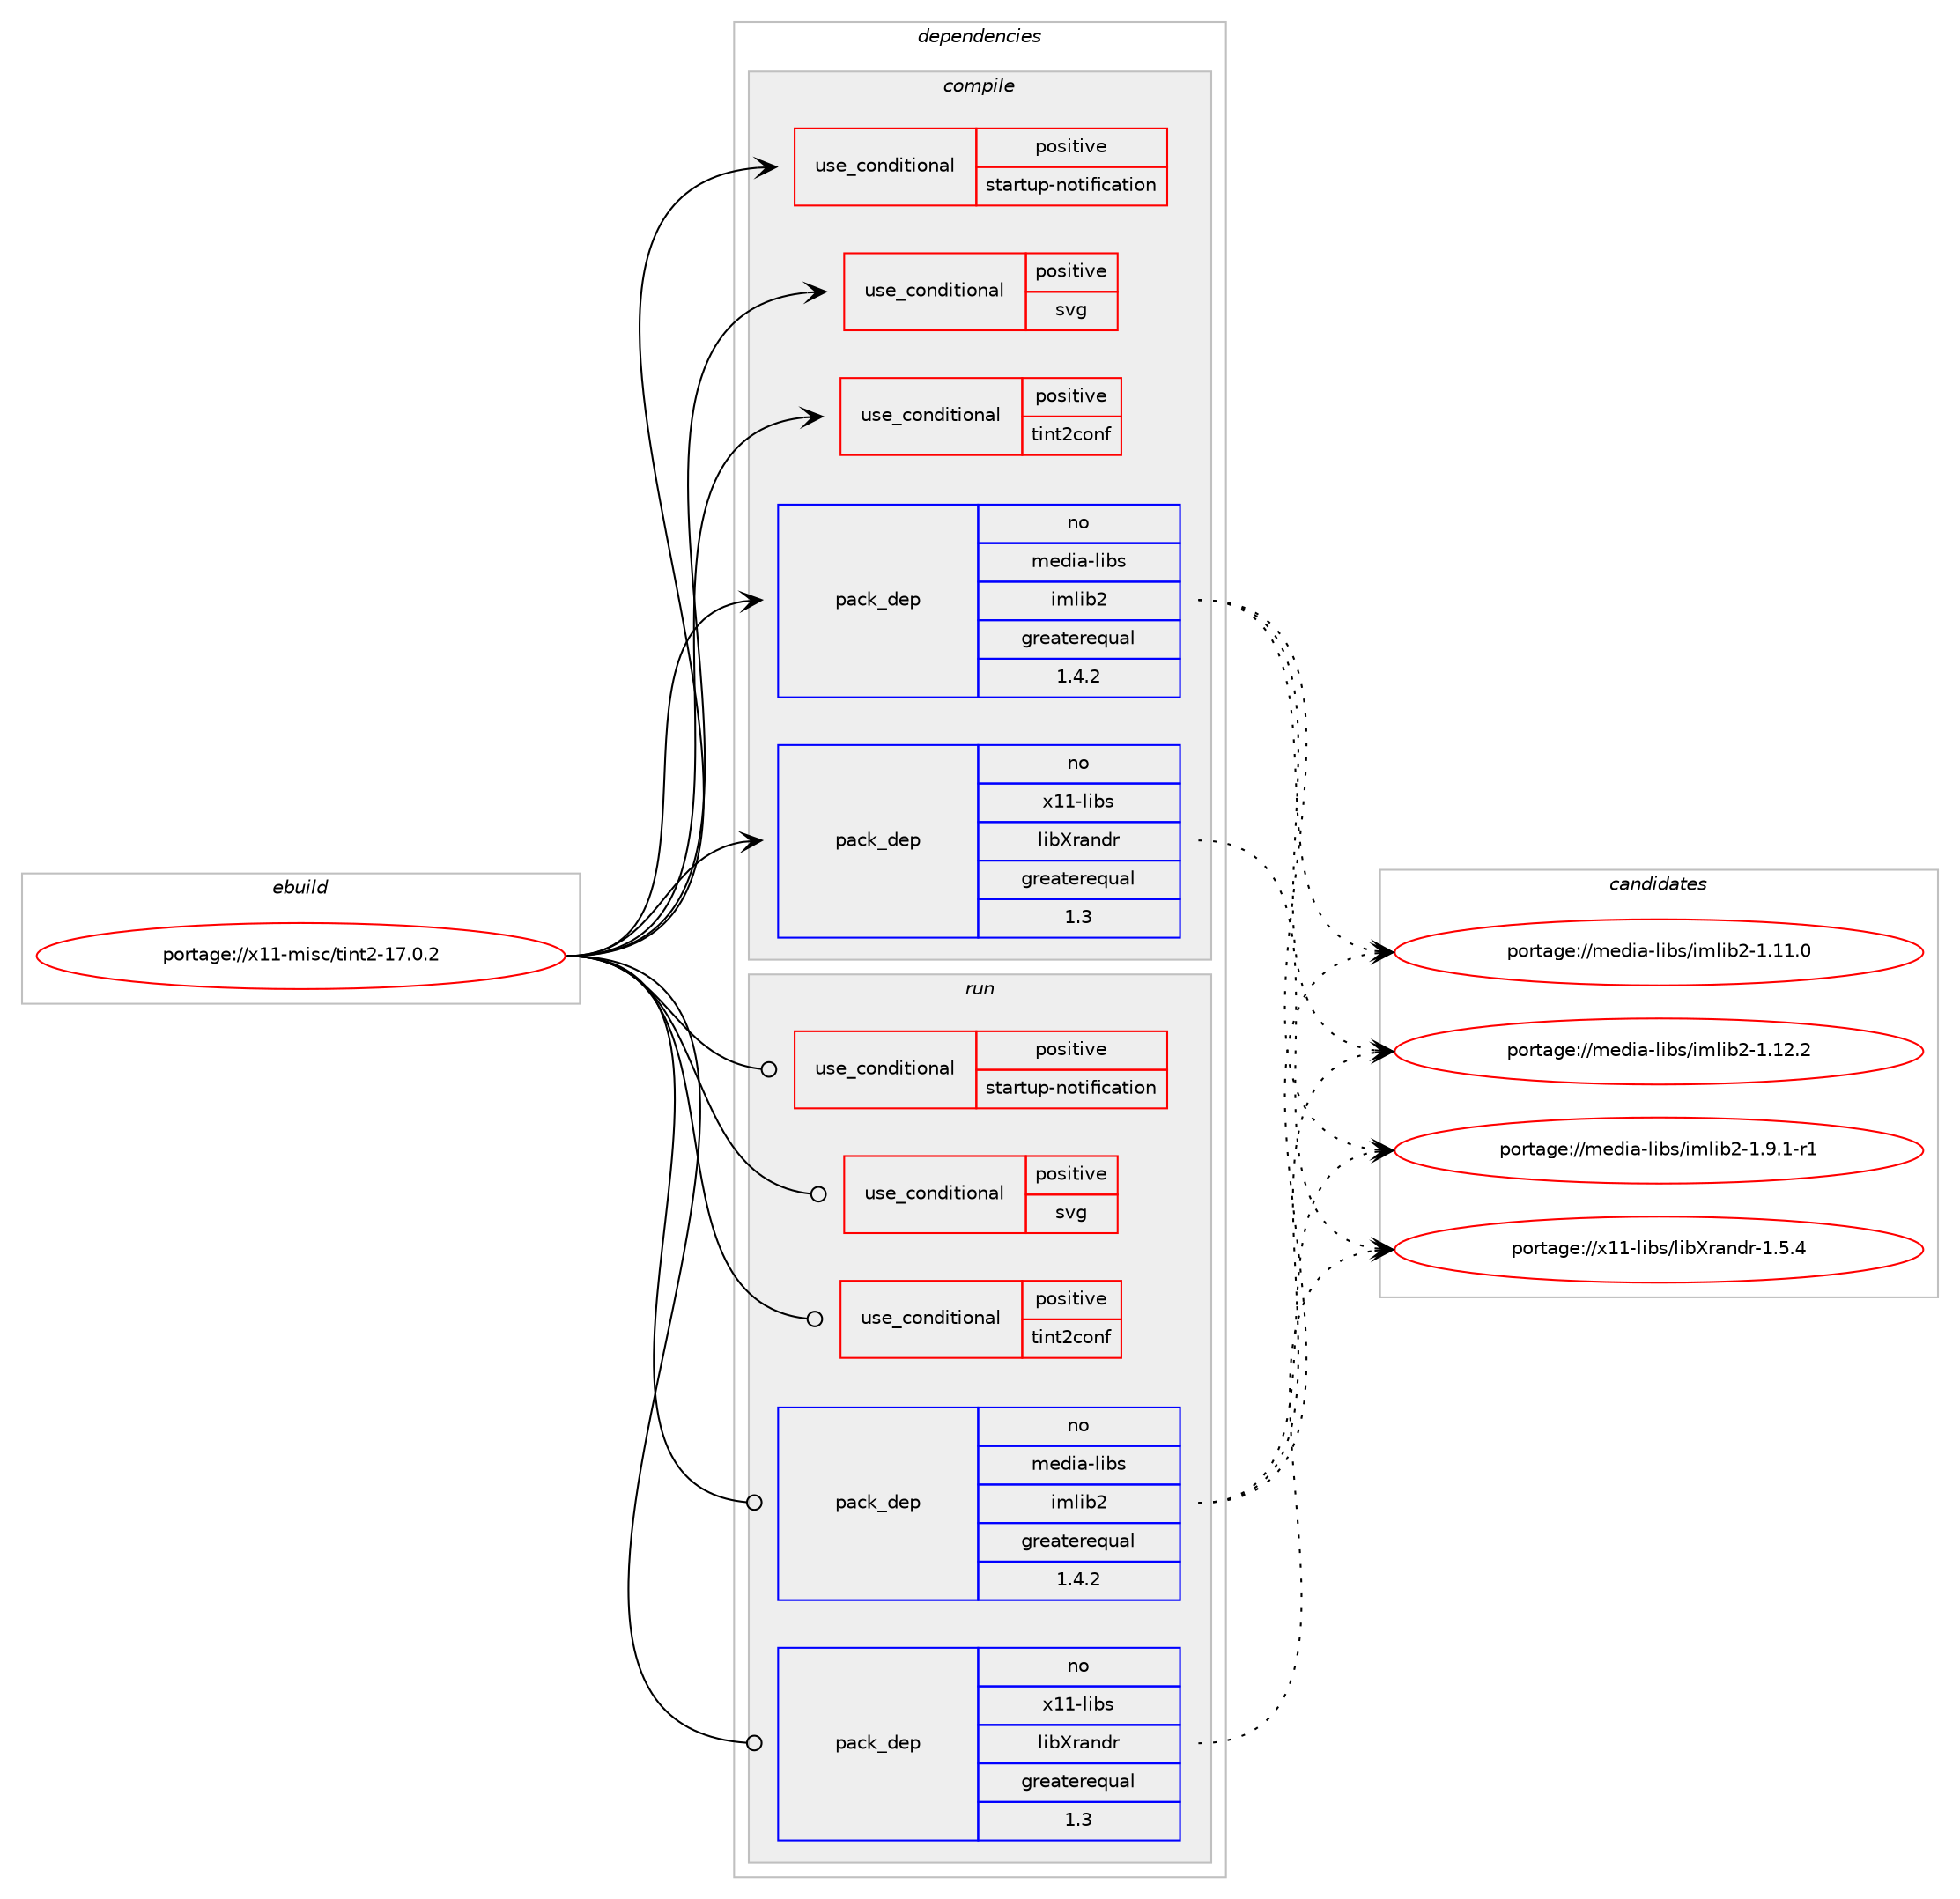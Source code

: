 digraph prolog {

# *************
# Graph options
# *************

newrank=true;
concentrate=true;
compound=true;
graph [rankdir=LR,fontname=Helvetica,fontsize=10,ranksep=1.5];#, ranksep=2.5, nodesep=0.2];
edge  [arrowhead=vee];
node  [fontname=Helvetica,fontsize=10];

# **********
# The ebuild
# **********

subgraph cluster_leftcol {
color=gray;
rank=same;
label=<<i>ebuild</i>>;
id [label="portage://x11-misc/tint2-17.0.2", color=red, width=4, href="../x11-misc/tint2-17.0.2.svg"];
}

# ****************
# The dependencies
# ****************

subgraph cluster_midcol {
color=gray;
label=<<i>dependencies</i>>;
subgraph cluster_compile {
fillcolor="#eeeeee";
style=filled;
label=<<i>compile</i>>;
subgraph cond119669 {
dependency230194 [label=<<TABLE BORDER="0" CELLBORDER="1" CELLSPACING="0" CELLPADDING="4"><TR><TD ROWSPAN="3" CELLPADDING="10">use_conditional</TD></TR><TR><TD>positive</TD></TR><TR><TD>startup-notification</TD></TR></TABLE>>, shape=none, color=red];
# *** BEGIN UNKNOWN DEPENDENCY TYPE (TODO) ***
# dependency230194 -> package_dependency(portage://x11-misc/tint2-17.0.2,install,no,x11-libs,startup-notification,none,[,,],[],[])
# *** END UNKNOWN DEPENDENCY TYPE (TODO) ***

}
id:e -> dependency230194:w [weight=20,style="solid",arrowhead="vee"];
subgraph cond119670 {
dependency230195 [label=<<TABLE BORDER="0" CELLBORDER="1" CELLSPACING="0" CELLPADDING="4"><TR><TD ROWSPAN="3" CELLPADDING="10">use_conditional</TD></TR><TR><TD>positive</TD></TR><TR><TD>svg</TD></TR></TABLE>>, shape=none, color=red];
# *** BEGIN UNKNOWN DEPENDENCY TYPE (TODO) ***
# dependency230195 -> package_dependency(portage://x11-misc/tint2-17.0.2,install,no,gnome-base,librsvg,none,[,,],[slot(2)],[])
# *** END UNKNOWN DEPENDENCY TYPE (TODO) ***

}
id:e -> dependency230195:w [weight=20,style="solid",arrowhead="vee"];
subgraph cond119671 {
dependency230196 [label=<<TABLE BORDER="0" CELLBORDER="1" CELLSPACING="0" CELLPADDING="4"><TR><TD ROWSPAN="3" CELLPADDING="10">use_conditional</TD></TR><TR><TD>positive</TD></TR><TR><TD>tint2conf</TD></TR></TABLE>>, shape=none, color=red];
# *** BEGIN UNKNOWN DEPENDENCY TYPE (TODO) ***
# dependency230196 -> package_dependency(portage://x11-misc/tint2-17.0.2,install,no,x11-libs,gtk+,none,[,,],[slot(3)],[])
# *** END UNKNOWN DEPENDENCY TYPE (TODO) ***

}
id:e -> dependency230196:w [weight=20,style="solid",arrowhead="vee"];
# *** BEGIN UNKNOWN DEPENDENCY TYPE (TODO) ***
# id -> package_dependency(portage://x11-misc/tint2-17.0.2,install,no,dev-libs,glib,none,[,,],[slot(2)],[])
# *** END UNKNOWN DEPENDENCY TYPE (TODO) ***

subgraph pack107210 {
dependency230197 [label=<<TABLE BORDER="0" CELLBORDER="1" CELLSPACING="0" CELLPADDING="4" WIDTH="220"><TR><TD ROWSPAN="6" CELLPADDING="30">pack_dep</TD></TR><TR><TD WIDTH="110">no</TD></TR><TR><TD>media-libs</TD></TR><TR><TD>imlib2</TD></TR><TR><TD>greaterequal</TD></TR><TR><TD>1.4.2</TD></TR></TABLE>>, shape=none, color=blue];
}
id:e -> dependency230197:w [weight=20,style="solid",arrowhead="vee"];
# *** BEGIN UNKNOWN DEPENDENCY TYPE (TODO) ***
# id -> package_dependency(portage://x11-misc/tint2-17.0.2,install,no,x11-libs,cairo,none,[,,],[],[use(enable(X),none)])
# *** END UNKNOWN DEPENDENCY TYPE (TODO) ***

# *** BEGIN UNKNOWN DEPENDENCY TYPE (TODO) ***
# id -> package_dependency(portage://x11-misc/tint2-17.0.2,install,no,x11-libs,libX11,none,[,,],[],[])
# *** END UNKNOWN DEPENDENCY TYPE (TODO) ***

# *** BEGIN UNKNOWN DEPENDENCY TYPE (TODO) ***
# id -> package_dependency(portage://x11-misc/tint2-17.0.2,install,no,x11-libs,libXcomposite,none,[,,],[],[])
# *** END UNKNOWN DEPENDENCY TYPE (TODO) ***

# *** BEGIN UNKNOWN DEPENDENCY TYPE (TODO) ***
# id -> package_dependency(portage://x11-misc/tint2-17.0.2,install,no,x11-libs,libXdamage,none,[,,],[],[])
# *** END UNKNOWN DEPENDENCY TYPE (TODO) ***

# *** BEGIN UNKNOWN DEPENDENCY TYPE (TODO) ***
# id -> package_dependency(portage://x11-misc/tint2-17.0.2,install,no,x11-libs,libXinerama,none,[,,],[],[])
# *** END UNKNOWN DEPENDENCY TYPE (TODO) ***

subgraph pack107211 {
dependency230198 [label=<<TABLE BORDER="0" CELLBORDER="1" CELLSPACING="0" CELLPADDING="4" WIDTH="220"><TR><TD ROWSPAN="6" CELLPADDING="30">pack_dep</TD></TR><TR><TD WIDTH="110">no</TD></TR><TR><TD>x11-libs</TD></TR><TR><TD>libXrandr</TD></TR><TR><TD>greaterequal</TD></TR><TR><TD>1.3</TD></TR></TABLE>>, shape=none, color=blue];
}
id:e -> dependency230198:w [weight=20,style="solid",arrowhead="vee"];
# *** BEGIN UNKNOWN DEPENDENCY TYPE (TODO) ***
# id -> package_dependency(portage://x11-misc/tint2-17.0.2,install,no,x11-libs,libXrender,none,[,,],[],[])
# *** END UNKNOWN DEPENDENCY TYPE (TODO) ***

# *** BEGIN UNKNOWN DEPENDENCY TYPE (TODO) ***
# id -> package_dependency(portage://x11-misc/tint2-17.0.2,install,no,x11-libs,pango,none,[,,],[],[])
# *** END UNKNOWN DEPENDENCY TYPE (TODO) ***

}
subgraph cluster_compileandrun {
fillcolor="#eeeeee";
style=filled;
label=<<i>compile and run</i>>;
}
subgraph cluster_run {
fillcolor="#eeeeee";
style=filled;
label=<<i>run</i>>;
subgraph cond119672 {
dependency230199 [label=<<TABLE BORDER="0" CELLBORDER="1" CELLSPACING="0" CELLPADDING="4"><TR><TD ROWSPAN="3" CELLPADDING="10">use_conditional</TD></TR><TR><TD>positive</TD></TR><TR><TD>startup-notification</TD></TR></TABLE>>, shape=none, color=red];
# *** BEGIN UNKNOWN DEPENDENCY TYPE (TODO) ***
# dependency230199 -> package_dependency(portage://x11-misc/tint2-17.0.2,run,no,x11-libs,startup-notification,none,[,,],[],[])
# *** END UNKNOWN DEPENDENCY TYPE (TODO) ***

}
id:e -> dependency230199:w [weight=20,style="solid",arrowhead="odot"];
subgraph cond119673 {
dependency230200 [label=<<TABLE BORDER="0" CELLBORDER="1" CELLSPACING="0" CELLPADDING="4"><TR><TD ROWSPAN="3" CELLPADDING="10">use_conditional</TD></TR><TR><TD>positive</TD></TR><TR><TD>svg</TD></TR></TABLE>>, shape=none, color=red];
# *** BEGIN UNKNOWN DEPENDENCY TYPE (TODO) ***
# dependency230200 -> package_dependency(portage://x11-misc/tint2-17.0.2,run,no,gnome-base,librsvg,none,[,,],[slot(2)],[])
# *** END UNKNOWN DEPENDENCY TYPE (TODO) ***

}
id:e -> dependency230200:w [weight=20,style="solid",arrowhead="odot"];
subgraph cond119674 {
dependency230201 [label=<<TABLE BORDER="0" CELLBORDER="1" CELLSPACING="0" CELLPADDING="4"><TR><TD ROWSPAN="3" CELLPADDING="10">use_conditional</TD></TR><TR><TD>positive</TD></TR><TR><TD>tint2conf</TD></TR></TABLE>>, shape=none, color=red];
# *** BEGIN UNKNOWN DEPENDENCY TYPE (TODO) ***
# dependency230201 -> package_dependency(portage://x11-misc/tint2-17.0.2,run,no,x11-libs,gtk+,none,[,,],[slot(3)],[])
# *** END UNKNOWN DEPENDENCY TYPE (TODO) ***

}
id:e -> dependency230201:w [weight=20,style="solid",arrowhead="odot"];
# *** BEGIN UNKNOWN DEPENDENCY TYPE (TODO) ***
# id -> package_dependency(portage://x11-misc/tint2-17.0.2,run,no,dev-libs,glib,none,[,,],[slot(2)],[])
# *** END UNKNOWN DEPENDENCY TYPE (TODO) ***

subgraph pack107212 {
dependency230202 [label=<<TABLE BORDER="0" CELLBORDER="1" CELLSPACING="0" CELLPADDING="4" WIDTH="220"><TR><TD ROWSPAN="6" CELLPADDING="30">pack_dep</TD></TR><TR><TD WIDTH="110">no</TD></TR><TR><TD>media-libs</TD></TR><TR><TD>imlib2</TD></TR><TR><TD>greaterequal</TD></TR><TR><TD>1.4.2</TD></TR></TABLE>>, shape=none, color=blue];
}
id:e -> dependency230202:w [weight=20,style="solid",arrowhead="odot"];
# *** BEGIN UNKNOWN DEPENDENCY TYPE (TODO) ***
# id -> package_dependency(portage://x11-misc/tint2-17.0.2,run,no,x11-libs,cairo,none,[,,],[],[use(enable(X),none)])
# *** END UNKNOWN DEPENDENCY TYPE (TODO) ***

# *** BEGIN UNKNOWN DEPENDENCY TYPE (TODO) ***
# id -> package_dependency(portage://x11-misc/tint2-17.0.2,run,no,x11-libs,libX11,none,[,,],[],[])
# *** END UNKNOWN DEPENDENCY TYPE (TODO) ***

# *** BEGIN UNKNOWN DEPENDENCY TYPE (TODO) ***
# id -> package_dependency(portage://x11-misc/tint2-17.0.2,run,no,x11-libs,libXcomposite,none,[,,],[],[])
# *** END UNKNOWN DEPENDENCY TYPE (TODO) ***

# *** BEGIN UNKNOWN DEPENDENCY TYPE (TODO) ***
# id -> package_dependency(portage://x11-misc/tint2-17.0.2,run,no,x11-libs,libXdamage,none,[,,],[],[])
# *** END UNKNOWN DEPENDENCY TYPE (TODO) ***

# *** BEGIN UNKNOWN DEPENDENCY TYPE (TODO) ***
# id -> package_dependency(portage://x11-misc/tint2-17.0.2,run,no,x11-libs,libXinerama,none,[,,],[],[])
# *** END UNKNOWN DEPENDENCY TYPE (TODO) ***

subgraph pack107213 {
dependency230203 [label=<<TABLE BORDER="0" CELLBORDER="1" CELLSPACING="0" CELLPADDING="4" WIDTH="220"><TR><TD ROWSPAN="6" CELLPADDING="30">pack_dep</TD></TR><TR><TD WIDTH="110">no</TD></TR><TR><TD>x11-libs</TD></TR><TR><TD>libXrandr</TD></TR><TR><TD>greaterequal</TD></TR><TR><TD>1.3</TD></TR></TABLE>>, shape=none, color=blue];
}
id:e -> dependency230203:w [weight=20,style="solid",arrowhead="odot"];
# *** BEGIN UNKNOWN DEPENDENCY TYPE (TODO) ***
# id -> package_dependency(portage://x11-misc/tint2-17.0.2,run,no,x11-libs,libXrender,none,[,,],[],[])
# *** END UNKNOWN DEPENDENCY TYPE (TODO) ***

# *** BEGIN UNKNOWN DEPENDENCY TYPE (TODO) ***
# id -> package_dependency(portage://x11-misc/tint2-17.0.2,run,no,x11-libs,pango,none,[,,],[],[])
# *** END UNKNOWN DEPENDENCY TYPE (TODO) ***

}
}

# **************
# The candidates
# **************

subgraph cluster_choices {
rank=same;
color=gray;
label=<<i>candidates</i>>;

subgraph choice107210 {
color=black;
nodesep=1;
choice10910110010597451081059811547105109108105985045494649494648 [label="portage://media-libs/imlib2-1.11.0", color=red, width=4,href="../media-libs/imlib2-1.11.0.svg"];
choice10910110010597451081059811547105109108105985045494649504650 [label="portage://media-libs/imlib2-1.12.2", color=red, width=4,href="../media-libs/imlib2-1.12.2.svg"];
choice1091011001059745108105981154710510910810598504549465746494511449 [label="portage://media-libs/imlib2-1.9.1-r1", color=red, width=4,href="../media-libs/imlib2-1.9.1-r1.svg"];
dependency230197:e -> choice10910110010597451081059811547105109108105985045494649494648:w [style=dotted,weight="100"];
dependency230197:e -> choice10910110010597451081059811547105109108105985045494649504650:w [style=dotted,weight="100"];
dependency230197:e -> choice1091011001059745108105981154710510910810598504549465746494511449:w [style=dotted,weight="100"];
}
subgraph choice107211 {
color=black;
nodesep=1;
choice1204949451081059811547108105988811497110100114454946534652 [label="portage://x11-libs/libXrandr-1.5.4", color=red, width=4,href="../x11-libs/libXrandr-1.5.4.svg"];
dependency230198:e -> choice1204949451081059811547108105988811497110100114454946534652:w [style=dotted,weight="100"];
}
subgraph choice107212 {
color=black;
nodesep=1;
choice10910110010597451081059811547105109108105985045494649494648 [label="portage://media-libs/imlib2-1.11.0", color=red, width=4,href="../media-libs/imlib2-1.11.0.svg"];
choice10910110010597451081059811547105109108105985045494649504650 [label="portage://media-libs/imlib2-1.12.2", color=red, width=4,href="../media-libs/imlib2-1.12.2.svg"];
choice1091011001059745108105981154710510910810598504549465746494511449 [label="portage://media-libs/imlib2-1.9.1-r1", color=red, width=4,href="../media-libs/imlib2-1.9.1-r1.svg"];
dependency230202:e -> choice10910110010597451081059811547105109108105985045494649494648:w [style=dotted,weight="100"];
dependency230202:e -> choice10910110010597451081059811547105109108105985045494649504650:w [style=dotted,weight="100"];
dependency230202:e -> choice1091011001059745108105981154710510910810598504549465746494511449:w [style=dotted,weight="100"];
}
subgraph choice107213 {
color=black;
nodesep=1;
choice1204949451081059811547108105988811497110100114454946534652 [label="portage://x11-libs/libXrandr-1.5.4", color=red, width=4,href="../x11-libs/libXrandr-1.5.4.svg"];
dependency230203:e -> choice1204949451081059811547108105988811497110100114454946534652:w [style=dotted,weight="100"];
}
}

}
